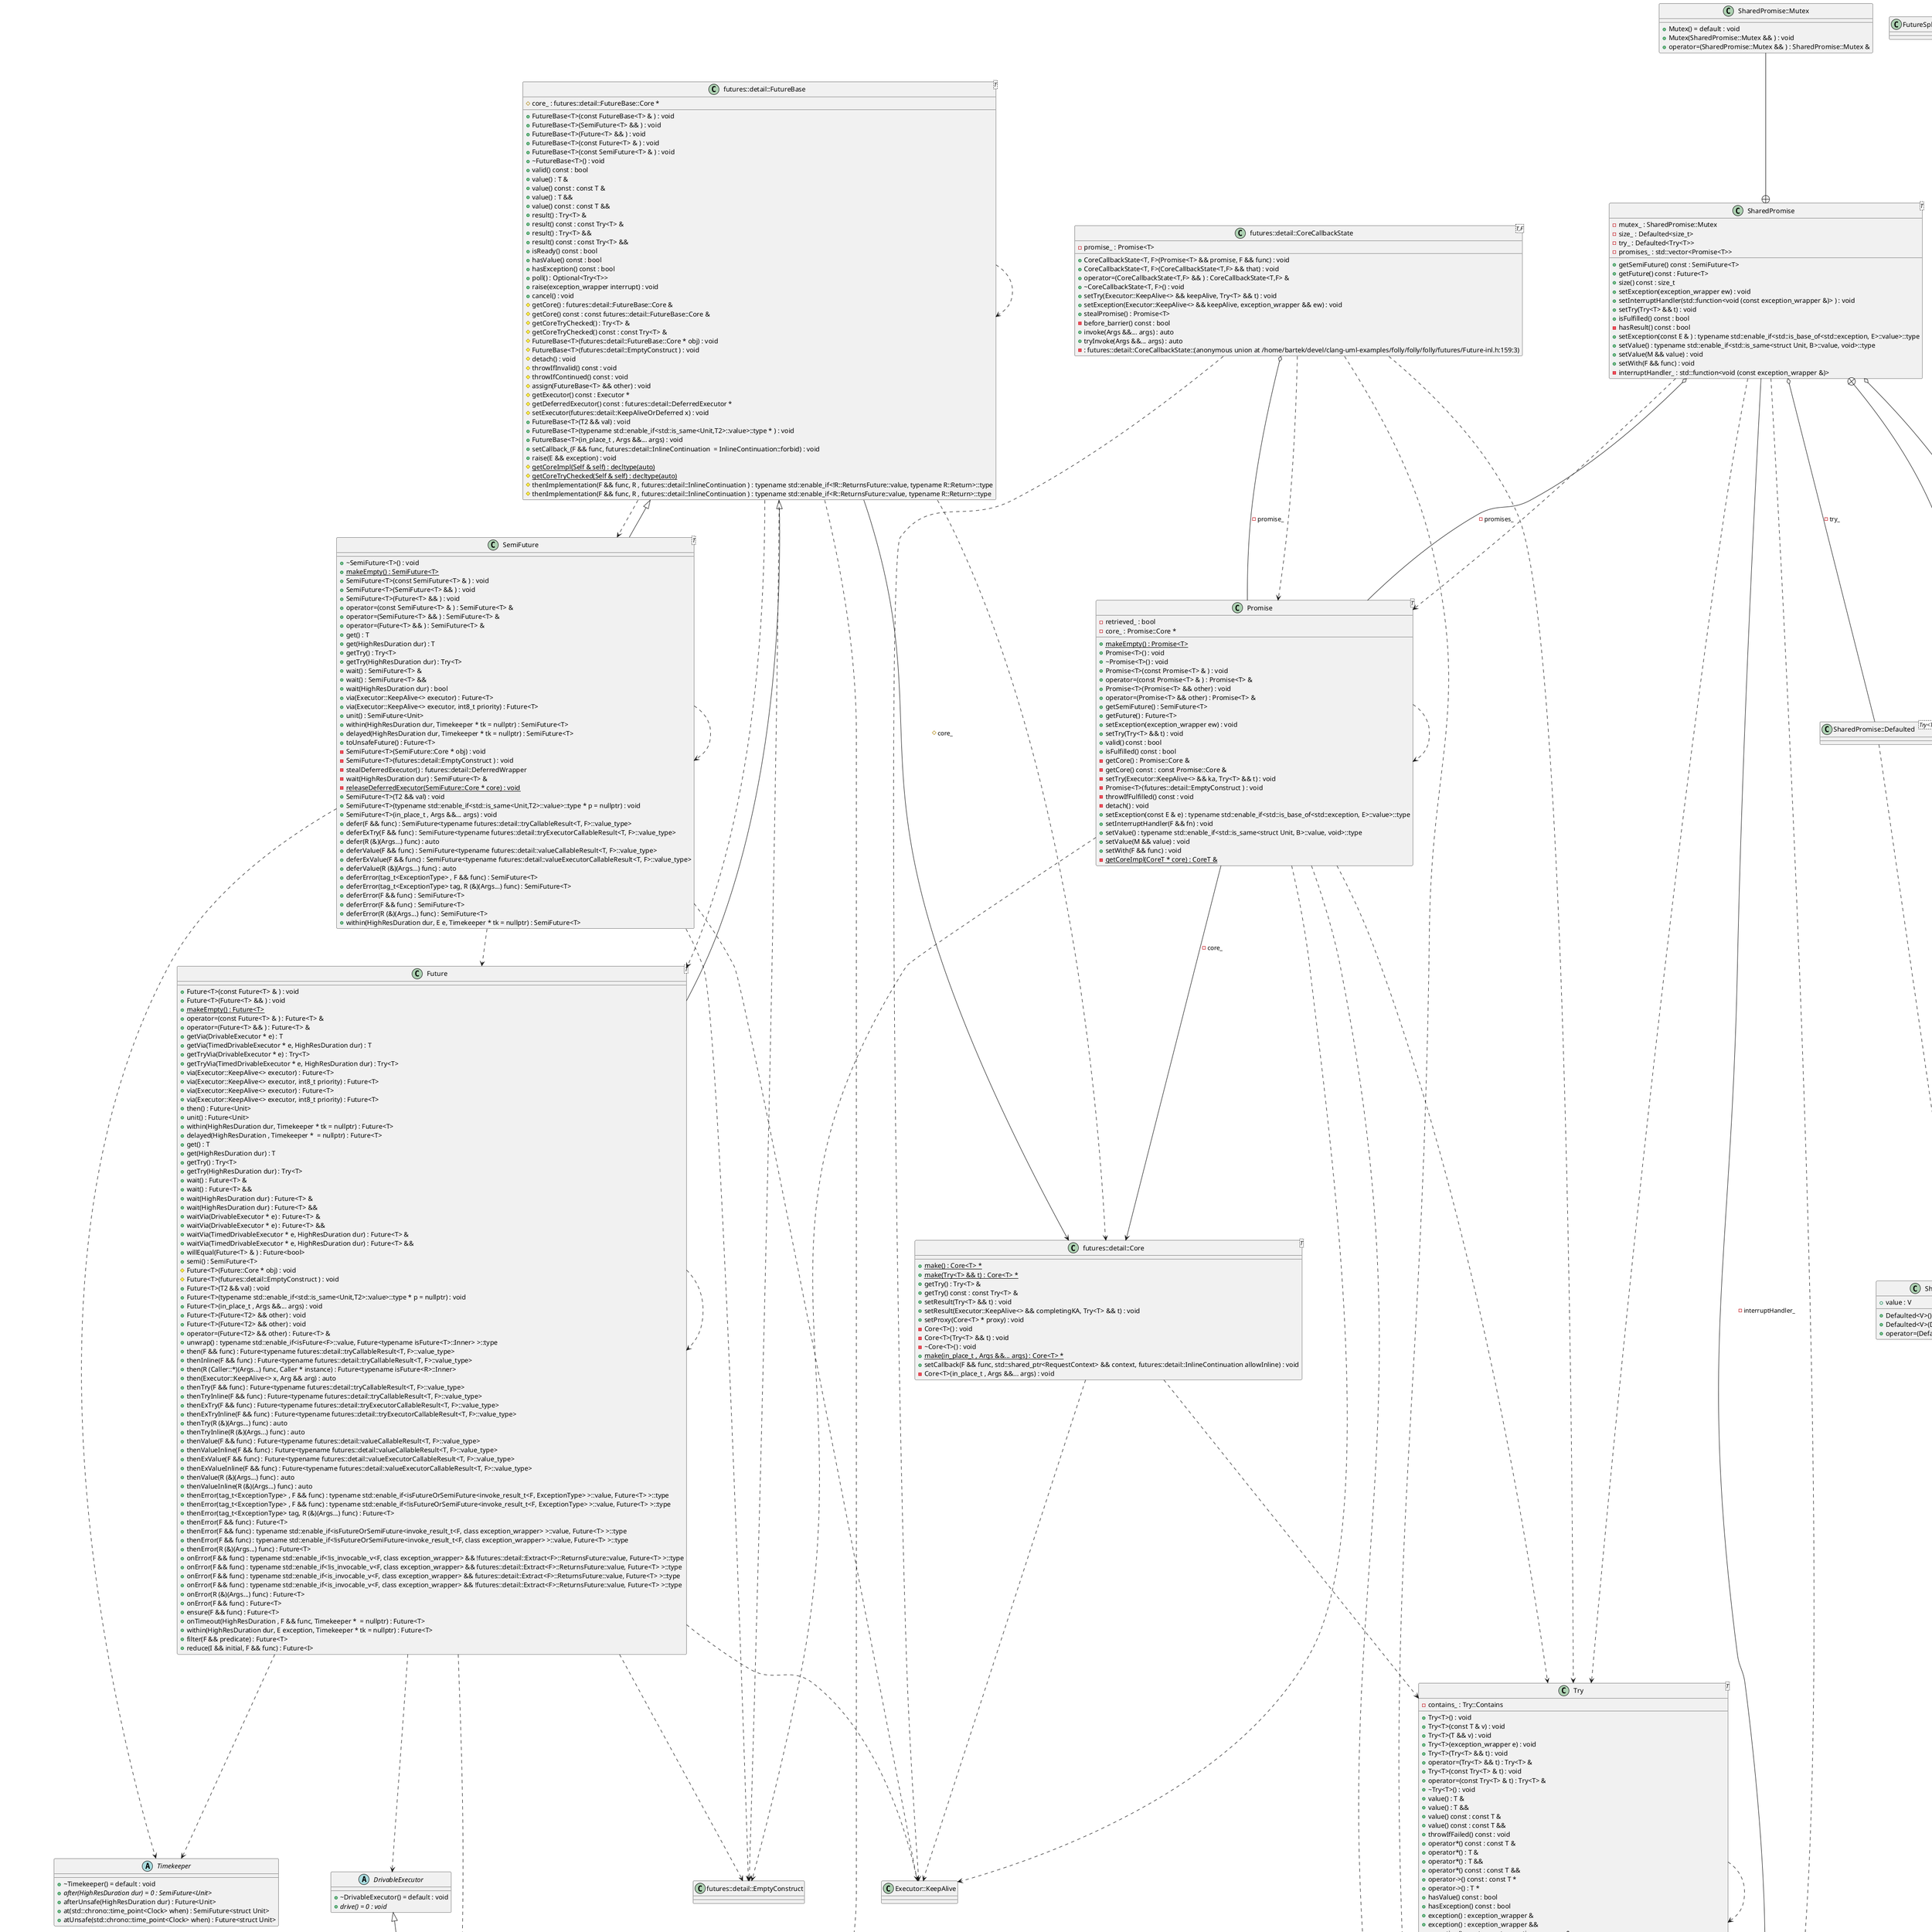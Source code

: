@startuml
class "exception_wrapper" as C_0001539432614095357204
class C_0001539432614095357204 [[https://github.com/facebook/folly/blob/c7166a677d17ff0a52cb14e02a84ad0a75821ca7/folly/ExceptionWrapper.h#L161{Throwing exceptions can be a convenient way to handle errors. Storing exceptions in an `exception_ptr` makes it easy to handle exceptions in a different thread or at a later time. `exception_ptr` can also be used in a very generic result/exception wrapp...}]] {
{static} -onNoExceptionError(const char * name) : void
{static} -uninit_type_(const exception_wrapper * ) : const std::type_info *
{static} -as_exception_or_null_(const std::exception & ex) : const std::exception *
{static} -as_exception_or_null_(exception_wrapper::AnyException ) : const std::exception *
{static} +from_exception_ptr(const std::exception_ptr & eptr) : exception_wrapper
{static} +from_exception_ptr(std::exception_ptr && eptr) : exception_wrapper
+exception_wrapper() : void
+exception_wrapper(exception_wrapper && that) : void
+exception_wrapper(const exception_wrapper & that) : void
+operator=(exception_wrapper && that) : exception_wrapper &
+operator=(const exception_wrapper & that) : exception_wrapper &
+~exception_wrapper() : void
+exception_wrapper(std::exception_ptr ptr) : void
+swap(exception_wrapper & that) : void
+operator bool() const : bool
+operator!() const : bool
+reset() : void
+has_exception_ptr() const : bool
+get_exception() : std::exception *
+get_exception() const : const std::exception *
+to_exception_ptr() : std::exception_ptr
+to_exception_ptr() const : std::exception_ptr
{static} +none() : const std::type_info &
{static} +unknown() : const std::type_info &
+type() const : const std::type_info &
+what() const : fbstring
+class_name() const : fbstring
+throw_exception() const : void
{static} -noop_(Args... ) : Ret
-exception_wrapper(exception_wrapper::ThrownTag , in_place_type_tag<Ex> , As &&... as) : void
-exception_wrapper(exception_wrapper::OnHeapTag , in_place_type_tag<Ex> , As &&... as) : void
-exception_wrapper(exception_wrapper::InSituTag , in_place_type_tag<Ex> , As &&... as) : void
{static} -handle_(std::false_type , This & this_, CatchFns &... fns) : void
{static} -handle_(std::true_type , This & this_, CatchFns &... fns) : void
{static} -with_exception_(This & this_, Fn fn_) : _Bool
+exception_wrapper(std::exception_ptr ptr, Ex & ex) : void
+exception_wrapper(Ex && ex) : void
+exception_wrapper(in_place_t , Ex && ex) : void
+exception_wrapper(in_place_type_tag<Ex> , As &&... as) : void
+get_exception() : Ex *
+get_exception() : const Ex *
+is_compatible_with() : _Bool
+throw_with_nested(Ex && ex) : void
+with_exception(Fn fn) : _Bool
+with_exception(Fn fn) : _Bool
+handle(CatchFns... fns) : void
+handle(CatchFns... fns) : void
- : exception_wrapper::(anonymous union at /home/bartek/devel/clang-uml-examples/folly/folly/folly/ExceptionWrapper.h:337:3) [[[https://github.com/facebook/folly/blob/c7166a677d17ff0a52cb14e02a84ad0a75821ca7/folly/ExceptionWrapper.h#L337{}]]]
-vptr_ : const exception_wrapper::VTable * [[[https://github.com/facebook/folly/blob/c7166a677d17ff0a52cb14e02a84ad0a75821ca7/folly/ExceptionWrapper.h#L342{vptr_}]]]
{static} -uninit_ : const exception_wrapper::VTable [[[https://github.com/facebook/folly/blob/c7166a677d17ff0a52cb14e02a84ad0a75821ca7/folly/ExceptionWrapper.h#L205{uninit_}]]]
}
class "Try<T>" as C_0000135335628570802873
class C_0000135335628570802873 [[https://github.com/facebook/folly/blob/c7166a677d17ff0a52cb14e02a84ad0a75821ca7/folly/Try.h#L52{Try}]] {
+Try<T>() : void
+Try<T>(const T & v) : void
+Try<T>(T && v) : void
+Try<T>(exception_wrapper e) : void
+Try<T>(Try<T> && t) : void
+operator=(Try<T> && t) : Try<T> &
+Try<T>(const Try<T> & t) : void
+operator=(const Try<T> & t) : Try<T> &
+~Try<T>() : void
+value() : T &
+value() : T &&
+value() const : const T &
+value() const : const T &&
+throwIfFailed() const : void
+operator*() const : const T &
+operator*() : T &
+operator*() : T &&
+operator*() const : const T &&
+operator->() const : const T *
+operator->() : T *
+hasValue() const : bool
+hasException() const : bool
+exception() : exception_wrapper &
+exception() : exception_wrapper &&
+exception() const : const exception_wrapper &
+exception() const : const exception_wrapper &&
+tryGetExceptionObject() : std::exception *
+tryGetExceptionObject() const : const std::exception *
-destroy() : void
+Try<T>(in_place_t , Args &&... args) : void
+Try<T>(typename std::enable_if<std::is_same<Unit,T2>::value,const Try<void> &>::type t) : void
+emplace(Args &&... args) : T &
+emplaceException(Args &&... args) : class exception_wrapper &
+hasException() : _Bool
+tryGetExceptionObject() : E *
+tryGetExceptionObject() : const E *
+withException(F func) : _Bool
+withException(F func) : _Bool
+withException(F func) : _Bool
+withException(F func) : _Bool
+get() : typename std::enable_if<isTry, R>::type
+get() : typename std::enable_if<!isTry, R>::type
-contains_ : Try::Contains [[[https://github.com/facebook/folly/blob/c7166a677d17ff0a52cb14e02a84ad0a75821ca7/folly/Try.h#L356{contains_}]]]
- : Try::(anonymous union at /home/bartek/devel/clang-uml-examples/folly/folly/folly/Try.h:357:3) [[[https://github.com/facebook/folly/blob/c7166a677d17ff0a52cb14e02a84ad0a75821ca7/folly/Try.h#L357{}]]]
}
class "futures::detail::Core<T>" as C_0000487431047047122182
class C_0000487431047047122182 [[https://github.com/facebook/folly/blob/c7166a677d17ff0a52cb14e02a84ad0a75821ca7/folly/futures/detail/Core.h#L504{Core}]] {
{static} +make() : Core<T> *
{static} +make(Try<T> && t) : Core<T> *
+getTry() : Try<T> &
+getTry() const : const Try<T> &
+setResult(Try<T> && t) : void
+setResult(Executor::KeepAlive<> && completingKA, Try<T> && t) : void
+setProxy(Core<T> * proxy) : void
-Core<T>() : void
-Core<T>(Try<T> && t) : void
-~Core<T>() : void
{static} +make(in_place_t , Args &&... args) : Core<T> *
+setCallback(F && func, std::shared_ptr<RequestContext> && context, futures::detail::InlineContinuation allowInline) : void
-Core<T>(in_place_t , Args &&... args) : void
}
class "futures::detail::EmptyConstruct" as C_0001636747636195825603
class C_0001636747636195825603 [[https://github.com/facebook/folly/blob/c7166a677d17ff0a52cb14e02a84ad0a75821ca7/folly/futures/Promise.h#L68{EmptyConstruct}]] {
}
class "futures::detail::FutureBase<T>" as C_0000725183341054102552
class C_0000725183341054102552 [[https://github.com/facebook/folly/blob/c7166a677d17ff0a52cb14e02a84ad0a75821ca7/folly/futures/Future.h#L116{FutureBase}]] {
+FutureBase<T>(const FutureBase<T> & ) : void
+FutureBase<T>(SemiFuture<T> && ) : void
+FutureBase<T>(Future<T> && ) : void
+FutureBase<T>(const Future<T> & ) : void
+FutureBase<T>(const SemiFuture<T> & ) : void
+~FutureBase<T>() : void
+valid() const : bool
+value() : T &
+value() const : const T &
+value() : T &&
+value() const : const T &&
+result() : Try<T> &
+result() const : const Try<T> &
+result() : Try<T> &&
+result() const : const Try<T> &&
+isReady() const : bool
+hasValue() const : bool
+hasException() const : bool
+poll() : Optional<Try<T>>
+raise(exception_wrapper interrupt) : void
+cancel() : void
#getCore() : futures::detail::FutureBase::Core &
#getCore() const : const futures::detail::FutureBase::Core &
#getCoreTryChecked() : Try<T> &
#getCoreTryChecked() const : const Try<T> &
#FutureBase<T>(futures::detail::FutureBase::Core * obj) : void
#FutureBase<T>(futures::detail::EmptyConstruct ) : void
#detach() : void
#throwIfInvalid() const : void
#throwIfContinued() const : void
#assign(FutureBase<T> && other) : void
#getExecutor() const : Executor *
#getDeferredExecutor() const : futures::detail::DeferredExecutor *
#setExecutor(futures::detail::KeepAliveOrDeferred x) : void
+FutureBase<T>(T2 && val) : void
+FutureBase<T>(typename std::enable_if<std::is_same<Unit,T2>::value>::type * ) : void
+FutureBase<T>(in_place_t , Args &&... args) : void
+setCallback_(F && func, futures::detail::InlineContinuation  = InlineContinuation::forbid) : void
+raise(E && exception) : void
{static} #getCoreImpl(Self & self) : decltype(auto)
{static} #getCoreTryChecked(Self & self) : decltype(auto)
#thenImplementation(F && func, R , futures::detail::InlineContinuation ) : typename std::enable_if<!R::ReturnsFuture::value, typename R::Return>::type
#thenImplementation(F && func, R , futures::detail::InlineContinuation ) : typename std::enable_if<R::ReturnsFuture::value, typename R::Return>::type
#core_ : futures::detail::FutureBase::Core * [[[https://github.com/facebook/folly/blob/c7166a677d17ff0a52cb14e02a84ad0a75821ca7/folly/futures/Future.h#L383{core_}]]]
}
class "futures::detail::CoreCallbackState<T,F>" as C_0001797157475442677168
class C_0001797157475442677168 [[https://github.com/facebook/folly/blob/c7166a677d17ff0a52cb14e02a84ad0a75821ca7/folly/futures/Future-inl.h#L104{CoreCallbackState}]] {
+CoreCallbackState<T, F>(Promise<T> && promise, F && func) : void
+CoreCallbackState<T, F>(CoreCallbackState<T,F> && that) : void
+operator=(CoreCallbackState<T,F> && ) : CoreCallbackState<T,F> &
+~CoreCallbackState<T, F>() : void
+setTry(Executor::KeepAlive<> && keepAlive, Try<T> && t) : void
+setException(Executor::KeepAlive<> && keepAlive, exception_wrapper && ew) : void
+stealPromise() : Promise<T>
-before_barrier() const : bool
+invoke(Args &&... args) : auto
+tryInvoke(Args &&... args) : auto
- : futures::detail::CoreCallbackState::(anonymous union at /home/bartek/devel/clang-uml-examples/folly/folly/folly/futures/Future-inl.h:159:3) [[[https://github.com/facebook/folly/blob/c7166a677d17ff0a52cb14e02a84ad0a75821ca7/folly/futures/Future-inl.h#L159{}]]]
-promise_ : Promise<T> [[[https://github.com/facebook/folly/blob/c7166a677d17ff0a52cb14e02a84ad0a75821ca7/folly/futures/Future-inl.h#L162{promise_}]]]
}
class "Executor::KeepAlive" as C_0002242828088217415598
class C_0002242828088217415598 {
}
class "Promise<T>" as C_0001778078938283944881
class C_0001778078938283944881 [[https://github.com/facebook/folly/blob/c7166a677d17ff0a52cb14e02a84ad0a75821ca7/folly/futures/Promise.h#L147{Promises and futures provide a potentially nonblocking mechanism   to execute a producer/consumer operation concurrently, with   threading/pools controlled via an executor. There are multiple potential   patterns for using promises and futures including...}]] {
{static} +makeEmpty() : Promise<T>
+Promise<T>() : void
+~Promise<T>() : void
+Promise<T>(const Promise<T> & ) : void
+operator=(const Promise<T> & ) : Promise<T> &
+Promise<T>(Promise<T> && other) : void
+operator=(Promise<T> && other) : Promise<T> &
+getSemiFuture() : SemiFuture<T>
+getFuture() : Future<T>
+setException(exception_wrapper ew) : void
+setTry(Try<T> && t) : void
+valid() const : bool
+isFulfilled() const : bool
-getCore() : Promise::Core &
-getCore() const : const Promise::Core &
-setTry(Executor::KeepAlive<> && ka, Try<T> && t) : void
-Promise<T>(futures::detail::EmptyConstruct ) : void
-throwIfFulfilled() const : void
-detach() : void
+setException(const E & e) : typename std::enable_if<std::is_base_of<std::exception, E>::value>::type
+setInterruptHandler(F && fn) : void
+setValue() : typename std::enable_if<std::is_same<struct Unit, B>::value, void>::type
+setValue(M && value) : void
+setWith(F && func) : void
{static} -getCoreImpl(CoreT * core) : CoreT &
-retrieved_ : bool [[[https://github.com/facebook/folly/blob/c7166a677d17ff0a52cb14e02a84ad0a75821ca7/folly/futures/Promise.h#L418{retrieved_}]]]
-core_ : Promise::Core * [[[https://github.com/facebook/folly/blob/c7166a677d17ff0a52cb14e02a84ad0a75821ca7/folly/futures/Promise.h#L444{core_}]]]
}
abstract "DrivableExecutor" as C_0000481841646641149488
abstract C_0000481841646641149488 [[https://github.com/facebook/folly/blob/c7166a677d17ff0a52cb14e02a84ad0a75821ca7/folly/executors/DrivableExecutor.h#L40{DrivableExecutor}]] {
+~DrivableExecutor() = default : void
{abstract} +drive() = 0 : void
}
class "TimedDrivableExecutor" as C_0000769434624932181431
class C_0000769434624932181431 [[https://github.com/facebook/folly/blob/c7166a677d17ff0a52cb14e02a84ad0a75821ca7/folly/executors/TimedDrivableExecutor.h#L30{TimedDrivableExecutor}]] {
+TimedDrivableExecutor() : void
+~TimedDrivableExecutor() : void
+drive() : void
+try_drive() : bool
+add(Func ) : void
+run() : size_t
+drain() : size_t
+wait() : void
+try_wait() : bool
+try_drive_for(const std::chrono::duration<Rep,Period> & timeout) : _Bool
+try_drive_until(const std::chrono::time_point<Clock,Duration> & deadline) : _Bool
+try_wait_for(const std::chrono::duration<Rep,Period> & timeout) : _Bool
+try_wait_until(const std::chrono::time_point<Clock,Duration> & deadline) : _Bool
-queue_ : UMPSCQueue<Func,true> [[[https://github.com/facebook/folly/blob/c7166a677d17ff0a52cb14e02a84ad0a75821ca7/folly/executors/TimedDrivableExecutor.h#L99{queue_}]]]
-func_ : Func [[[https://github.com/facebook/folly/blob/c7166a677d17ff0a52cb14e02a84ad0a75821ca7/folly/executors/TimedDrivableExecutor.h#L100{func_}]]]
}
class "SemiFuture<T>" as C_0000156632990802225029
class C_0000156632990802225029 [[https://github.com/facebook/folly/blob/c7166a677d17ff0a52cb14e02a84ad0a75821ca7/folly/futures/Future.h#L487{The interface (along with Future) for the consumer-side of a   producer/consumer pair. Future vs. SemiFuture: - The consumer-side should generally start with a SemiFuture, not a Future. - Example, when a library creates and returns a future, it should u...}]] {
+~SemiFuture<T>() : void
{static} +makeEmpty() : SemiFuture<T>
+SemiFuture<T>(const SemiFuture<T> & ) : void
+SemiFuture<T>(SemiFuture<T> && ) : void
+SemiFuture<T>(Future<T> && ) : void
+operator=(const SemiFuture<T> & ) : SemiFuture<T> &
+operator=(SemiFuture<T> && ) : SemiFuture<T> &
+operator=(Future<T> && ) : SemiFuture<T> &
+get() : T
+get(HighResDuration dur) : T
+getTry() : Try<T>
+getTry(HighResDuration dur) : Try<T>
+wait() : SemiFuture<T> &
+wait() : SemiFuture<T> &&
+wait(HighResDuration dur) : bool
+via(Executor::KeepAlive<> executor) : Future<T>
+via(Executor::KeepAlive<> executor, int8_t priority) : Future<T>
+unit() : SemiFuture<Unit>
+within(HighResDuration dur, Timekeeper * tk = nullptr) : SemiFuture<T>
+delayed(HighResDuration dur, Timekeeper * tk = nullptr) : SemiFuture<T>
+toUnsafeFuture() : Future<T>
-SemiFuture<T>(SemiFuture::Core * obj) : void
-SemiFuture<T>(futures::detail::EmptyConstruct ) : void
-stealDeferredExecutor() : futures::detail::DeferredWrapper
-wait(HighResDuration dur) : SemiFuture<T> &
{static} -releaseDeferredExecutor(SemiFuture::Core * core) : void
+SemiFuture<T>(T2 && val) : void
+SemiFuture<T>(typename std::enable_if<std::is_same<Unit,T2>::value>::type * p = nullptr) : void
+SemiFuture<T>(in_place_t , Args &&... args) : void
+defer(F && func) : SemiFuture<typename futures::detail::tryCallableResult<T, F>::value_type>
+deferExTry(F && func) : SemiFuture<typename futures::detail::tryExecutorCallableResult<T, F>::value_type>
+defer(R (&)(Args...) func) : auto
+deferValue(F && func) : SemiFuture<typename futures::detail::valueCallableResult<T, F>::value_type>
+deferExValue(F && func) : SemiFuture<typename futures::detail::valueExecutorCallableResult<T, F>::value_type>
+deferValue(R (&)(Args...) func) : auto
+deferError(tag_t<ExceptionType> , F && func) : SemiFuture<T>
+deferError(tag_t<ExceptionType> tag, R (&)(Args...) func) : SemiFuture<T>
+deferError(F && func) : SemiFuture<T>
+deferError(F && func) : SemiFuture<T>
+deferError(R (&)(Args...) func) : SemiFuture<T>
+within(HighResDuration dur, E e, Timekeeper * tk = nullptr) : SemiFuture<T>
}
class "Future<T>" as C_0000432533400863196245
class C_0000432533400863196245 [[https://github.com/facebook/folly/blob/c7166a677d17ff0a52cb14e02a84ad0a75821ca7/folly/futures/Future.h#L1003{The interface (along with SemiFuture) for the consumer-side of a   producer/consumer pair. Future vs. SemiFuture: - The consumer-side should generally start with a SemiFuture, not a Future. - Example, when a library creates and returns a future, it shou...}]] {
+Future<T>(const Future<T> & ) : void
+Future<T>(Future<T> && ) : void
{static} +makeEmpty() : Future<T>
+operator=(const Future<T> & ) : Future<T> &
+operator=(Future<T> && ) : Future<T> &
+getVia(DrivableExecutor * e) : T
+getVia(TimedDrivableExecutor * e, HighResDuration dur) : T
+getTryVia(DrivableExecutor * e) : Try<T>
+getTryVia(TimedDrivableExecutor * e, HighResDuration dur) : Try<T>
+via(Executor::KeepAlive<> executor) : Future<T>
+via(Executor::KeepAlive<> executor, int8_t priority) : Future<T>
+via(Executor::KeepAlive<> executor) : Future<T>
+via(Executor::KeepAlive<> executor, int8_t priority) : Future<T>
+then() : Future<Unit>
+unit() : Future<Unit>
+within(HighResDuration dur, Timekeeper * tk = nullptr) : Future<T>
+delayed(HighResDuration , Timekeeper *  = nullptr) : Future<T>
+get() : T
+get(HighResDuration dur) : T
+getTry() : Try<T>
+getTry(HighResDuration dur) : Try<T>
+wait() : Future<T> &
+wait() : Future<T> &&
+wait(HighResDuration dur) : Future<T> &
+wait(HighResDuration dur) : Future<T> &&
+waitVia(DrivableExecutor * e) : Future<T> &
+waitVia(DrivableExecutor * e) : Future<T> &&
+waitVia(TimedDrivableExecutor * e, HighResDuration dur) : Future<T> &
+waitVia(TimedDrivableExecutor * e, HighResDuration dur) : Future<T> &&
+willEqual(Future<T> & ) : Future<bool>
+semi() : SemiFuture<T>
#Future<T>(Future::Core * obj) : void
#Future<T>(futures::detail::EmptyConstruct ) : void
+Future<T>(T2 && val) : void
+Future<T>(typename std::enable_if<std::is_same<Unit,T2>::value>::type * p = nullptr) : void
+Future<T>(in_place_t , Args &&... args) : void
+Future<T>(Future<T2> && other) : void
+Future<T>(Future<T2> && other) : void
+operator=(Future<T2> && other) : Future<T> &
+unwrap() : typename std::enable_if<isFuture<F>::value, Future<typename isFuture<T>::Inner> >::type
+then(F && func) : Future<typename futures::detail::tryCallableResult<T, F>::value_type>
+thenInline(F && func) : Future<typename futures::detail::tryCallableResult<T, F>::value_type>
+then(R (Caller::*)(Args...) func, Caller * instance) : Future<typename isFuture<R>::Inner>
+then(Executor::KeepAlive<> x, Arg && arg) : auto
+thenTry(F && func) : Future<typename futures::detail::tryCallableResult<T, F>::value_type>
+thenTryInline(F && func) : Future<typename futures::detail::tryCallableResult<T, F>::value_type>
+thenExTry(F && func) : Future<typename futures::detail::tryExecutorCallableResult<T, F>::value_type>
+thenExTryInline(F && func) : Future<typename futures::detail::tryExecutorCallableResult<T, F>::value_type>
+thenTry(R (&)(Args...) func) : auto
+thenTryInline(R (&)(Args...) func) : auto
+thenValue(F && func) : Future<typename futures::detail::valueCallableResult<T, F>::value_type>
+thenValueInline(F && func) : Future<typename futures::detail::valueCallableResult<T, F>::value_type>
+thenExValue(F && func) : Future<typename futures::detail::valueExecutorCallableResult<T, F>::value_type>
+thenExValueInline(F && func) : Future<typename futures::detail::valueExecutorCallableResult<T, F>::value_type>
+thenValue(R (&)(Args...) func) : auto
+thenValueInline(R (&)(Args...) func) : auto
+thenError(tag_t<ExceptionType> , F && func) : typename std::enable_if<isFutureOrSemiFuture<invoke_result_t<F, ExceptionType> >::value, Future<T> >::type
+thenError(tag_t<ExceptionType> , F && func) : typename std::enable_if<!isFutureOrSemiFuture<invoke_result_t<F, ExceptionType> >::value, Future<T> >::type
+thenError(tag_t<ExceptionType> tag, R (&)(Args...) func) : Future<T>
+thenError(F && func) : Future<T>
+thenError(F && func) : typename std::enable_if<isFutureOrSemiFuture<invoke_result_t<F, class exception_wrapper> >::value, Future<T> >::type
+thenError(F && func) : typename std::enable_if<!isFutureOrSemiFuture<invoke_result_t<F, class exception_wrapper> >::value, Future<T> >::type
+thenError(R (&)(Args...) func) : Future<T>
+onError(F && func) : typename std::enable_if<!is_invocable_v<F, class exception_wrapper> && !futures::detail::Extract<F>::ReturnsFuture::value, Future<T> >::type
+onError(F && func) : typename std::enable_if<!is_invocable_v<F, class exception_wrapper> && futures::detail::Extract<F>::ReturnsFuture::value, Future<T> >::type
+onError(F && func) : typename std::enable_if<is_invocable_v<F, class exception_wrapper> && futures::detail::Extract<F>::ReturnsFuture::value, Future<T> >::type
+onError(F && func) : typename std::enable_if<is_invocable_v<F, class exception_wrapper> && !futures::detail::Extract<F>::ReturnsFuture::value, Future<T> >::type
+onError(R (&)(Args...) func) : Future<T>
+onError(F && func) : Future<T>
+ensure(F && func) : Future<T>
+onTimeout(HighResDuration , F && func, Timekeeper *  = nullptr) : Future<T>
+within(HighResDuration dur, E exception, Timekeeper * tk = nullptr) : Future<T>
+filter(F && predicate) : Future<T>
+reduce(I && initial, F && func) : Future<I>
}
abstract "Timekeeper" as C_0001579326926673473295
abstract C_0001579326926673473295 [[https://github.com/facebook/folly/blob/c7166a677d17ff0a52cb14e02a84ad0a75821ca7/folly/futures/Future.h#L1973{A Timekeeper handles the details of keeping time and fulfilling delay promises. The returned Future<Unit> will either complete after the elapsed time, or in the event of some kind of exceptional error may hold an exception. These Futures respond to canc...}]] {
+~Timekeeper() = default : void
{abstract} +after(HighResDuration dur) = 0 : SemiFuture<Unit>
+afterUnsafe(HighResDuration dur) : Future<Unit>
+at(std::chrono::time_point<Clock> when) : SemiFuture<struct Unit>
+atUnsafe(std::chrono::time_point<Clock> when) : Future<struct Unit>
}
class "SharedPromise::Defaulted<size_t>" as C_0000742750151299031844
class C_0000742750151299031844 {
}
class "SharedPromise::Defaulted<Try<T>>" as C_0000616814101618455991
class C_0000616814101618455991 {
}
class "SharedPromise<T>" as C_0000070676212088190880
class C_0000070676212088190880 [[https://github.com/facebook/folly/blob/c7166a677d17ff0a52cb14e02a84ad0a75821ca7/folly/futures/SharedPromise.h#L41{SharedPromise}]] {
+getSemiFuture() const : SemiFuture<T>
+getFuture() const : Future<T>
+size() const : size_t
+setException(exception_wrapper ew) : void
+setInterruptHandler(std::function<void (const exception_wrapper &)> ) : void
+setTry(Try<T> && t) : void
+isFulfilled() const : bool
-hasResult() const : bool
+setException(const E & ) : typename std::enable_if<std::is_base_of<std::exception, E>::value>::type
+setValue() : typename std::enable_if<std::is_same<struct Unit, B>::value, void>::type
+setValue(M && value) : void
+setWith(F && func) : void
-mutex_ : SharedPromise::Mutex [[[https://github.com/facebook/folly/blob/c7166a677d17ff0a52cb14e02a84ad0a75821ca7/folly/futures/SharedPromise.h#L130{mutex_}]]]
-size_ : Defaulted<size_t> [[[https://github.com/facebook/folly/blob/c7166a677d17ff0a52cb14e02a84ad0a75821ca7/folly/futures/SharedPromise.h#L131{size_}]]]
-try_ : Defaulted<Try<T>> [[[https://github.com/facebook/folly/blob/c7166a677d17ff0a52cb14e02a84ad0a75821ca7/folly/futures/SharedPromise.h#L132{try_}]]]
-promises_ : std::vector<Promise<T>> [[[https://github.com/facebook/folly/blob/c7166a677d17ff0a52cb14e02a84ad0a75821ca7/folly/futures/SharedPromise.h#L133{promises_}]]]
-interruptHandler_ : std::function<void (const exception_wrapper &)> [[[https://github.com/facebook/folly/blob/c7166a677d17ff0a52cb14e02a84ad0a75821ca7/folly/futures/SharedPromise.h#L134{interruptHandler_}]]]
}
class "SharedPromise::Mutex" as C_0001000827240401510911
class C_0001000827240401510911 [[https://github.com/facebook/folly/blob/c7166a677d17ff0a52cb14e02a84ad0a75821ca7/folly/futures/SharedPromise.h#L104{SharedPromise##Mutex}]] {
+Mutex() = default : void
+Mutex(SharedPromise::Mutex && ) : void
+operator=(SharedPromise::Mutex && ) : SharedPromise::Mutex &
}
class "SharedPromise::Defaulted<V>" as C_0000764427108203128807
class C_0000764427108203128807 [[https://github.com/facebook/folly/blob/c7166a677d17ff0a52cb14e02a84ad0a75821ca7/folly/futures/SharedPromise.h#L111{SharedPromise##Defaulted}]] {
+Defaulted<V>() = default : void
+Defaulted<V>(Defaulted<V> && that) : void
+operator=(Defaulted<V> && that) : Defaulted<V> &
+value : V [[[https://github.com/facebook/folly/blob/c7166a677d17ff0a52cb14e02a84ad0a75821ca7/folly/futures/SharedPromise.h#L116{value}]]]
}
class "FutureSplitter<T>" as C_0000913905008779572763
class C_0000913905008779572763 [[https://github.com/facebook/folly/blob/c7166a677d17ff0a52cb14e02a84ad0a75821ca7/folly/futures/Future.h#L111{FutureSplitter}]] {
}
C_0000135335628570802873 ..> C_0001539432614095357204
C_0000135335628570802873 ..> C_0000135335628570802873
C_0000487431047047122182 ..> C_0000135335628570802873
C_0000487431047047122182 ..> C_0002242828088217415598
C_0000725183341054102552 ..> C_0000725183341054102552
C_0000725183341054102552 ..> C_0000156632990802225029
C_0000725183341054102552 ..> C_0000432533400863196245
C_0000725183341054102552 ..> C_0001539432614095357204
C_0000725183341054102552 ..> C_0000487431047047122182
C_0000725183341054102552 ..> C_0001636747636195825603
C_0000725183341054102552 --> C_0000487431047047122182 : #core_
C_0001797157475442677168 ..> C_0001778078938283944881
C_0001797157475442677168 ..> C_0002242828088217415598
C_0001797157475442677168 ..> C_0000135335628570802873
C_0001797157475442677168 ..> C_0001539432614095357204
C_0001797157475442677168 o-- C_0001778078938283944881 : -promise_
C_0001778078938283944881 ..> C_0001778078938283944881
C_0001778078938283944881 ..> C_0001539432614095357204
C_0001778078938283944881 ..> C_0000135335628570802873
C_0001778078938283944881 ..> C_0002242828088217415598
C_0001778078938283944881 ..> C_0001636747636195825603
C_0001778078938283944881 --> C_0000487431047047122182 : -core_
C_0000481841646641149488 <|-- C_0000769434624932181431
C_0000156632990802225029 ..> C_0000156632990802225029
C_0000156632990802225029 ..> C_0000432533400863196245
C_0000156632990802225029 ..> C_0002242828088217415598
C_0000156632990802225029 ..> C_0001579326926673473295
C_0000156632990802225029 ..> C_0001636747636195825603
C_0000725183341054102552 <|-- C_0000156632990802225029
C_0000432533400863196245 ..> C_0000432533400863196245
C_0000432533400863196245 ..> C_0000481841646641149488
C_0000432533400863196245 ..> C_0000769434624932181431
C_0000432533400863196245 ..> C_0002242828088217415598
C_0000432533400863196245 ..> C_0001579326926673473295
C_0000432533400863196245 ..> C_0001636747636195825603
C_0000725183341054102552 <|-- C_0000432533400863196245
C_0000742750151299031844 ..|> C_0000764427108203128807
C_0000616814101618455991 ..|> C_0000764427108203128807
C_0000070676212088190880 ..> C_0001539432614095357204
C_0000070676212088190880 ..> C_0000135335628570802873
C_0000070676212088190880 o-- C_0000742750151299031844 : -size_
C_0000070676212088190880 o-- C_0000616814101618455991 : -try_
C_0000070676212088190880 ..> C_0001778078938283944881
C_0000070676212088190880 o-- C_0001778078938283944881 : -promises_
C_0000070676212088190880 --> C_0001539432614095357204 : -interruptHandler_
C_0001000827240401510911 --+ C_0000070676212088190880
C_0000764427108203128807 --+ C_0000070676212088190880
@enduml

